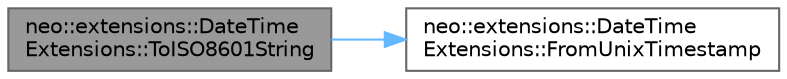 digraph "neo::extensions::DateTimeExtensions::ToISO8601String"
{
 // LATEX_PDF_SIZE
  bgcolor="transparent";
  edge [fontname=Helvetica,fontsize=10,labelfontname=Helvetica,labelfontsize=10];
  node [fontname=Helvetica,fontsize=10,shape=box,height=0.2,width=0.4];
  rankdir="LR";
  Node1 [id="Node000001",label="neo::extensions::DateTime\lExtensions::ToISO8601String",height=0.2,width=0.4,color="gray40", fillcolor="grey60", style="filled", fontcolor="black",tooltip="Convert timestamp to ISO 8601 string."];
  Node1 -> Node2 [id="edge1_Node000001_Node000002",color="steelblue1",style="solid",tooltip=" "];
  Node2 [id="Node000002",label="neo::extensions::DateTime\lExtensions::FromUnixTimestamp",height=0.2,width=0.4,color="grey40", fillcolor="white", style="filled",URL="$classneo_1_1extensions_1_1_date_time_extensions.html#ad12e27fb1c0cb0df6d3f90b25a55bcf3",tooltip="Convert Unix timestamp to system time point."];
}
